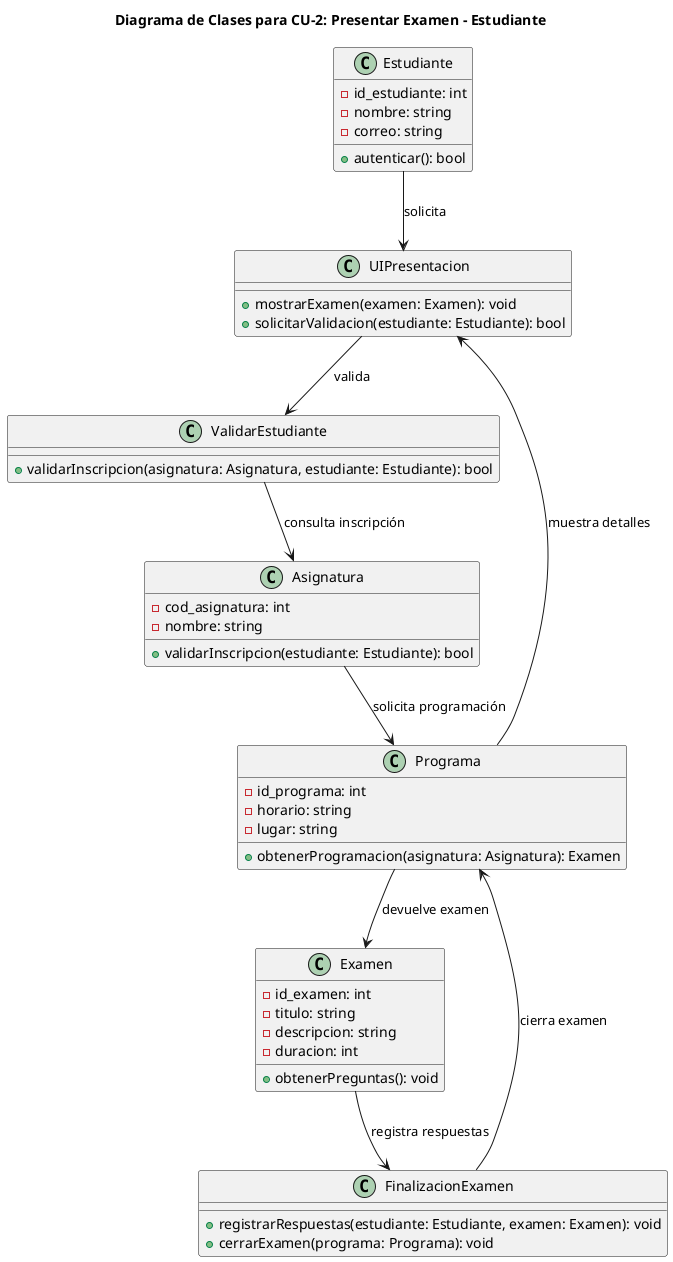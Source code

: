 @startuml CU2
title Diagrama de Clases para CU-2: Presentar Examen - Estudiante

class Estudiante {
    - id_estudiante: int
    - nombre: string
    - correo: string
    + autenticar(): bool
}

class UIPresentacion {
    + mostrarExamen(examen: Examen): void
    + solicitarValidacion(estudiante: Estudiante): bool
}

class ValidarEstudiante {
    + validarInscripcion(asignatura: Asignatura, estudiante: Estudiante): bool
}

class Asignatura {
    - cod_asignatura: int
    - nombre: string
    + validarInscripcion(estudiante: Estudiante): bool
}

class Programa {
    - id_programa: int
    - horario: string
    - lugar: string
    + obtenerProgramacion(asignatura: Asignatura): Examen
}

class Examen {
    - id_examen: int
    - titulo: string
    - descripcion: string
    - duracion: int
    + obtenerPreguntas(): void
}

class FinalizacionExamen {
    + registrarRespuestas(estudiante: Estudiante, examen: Examen): void
    + cerrarExamen(programa: Programa): void
}

Estudiante --> UIPresentacion : solicita
UIPresentacion --> ValidarEstudiante : valida
ValidarEstudiante --> Asignatura : consulta inscripción
Asignatura --> Programa : solicita programación
Programa --> Examen : devuelve examen
Programa --> UIPresentacion : muestra detalles
Examen --> FinalizacionExamen : registra respuestas
FinalizacionExamen --> Programa : cierra examen
@enduml